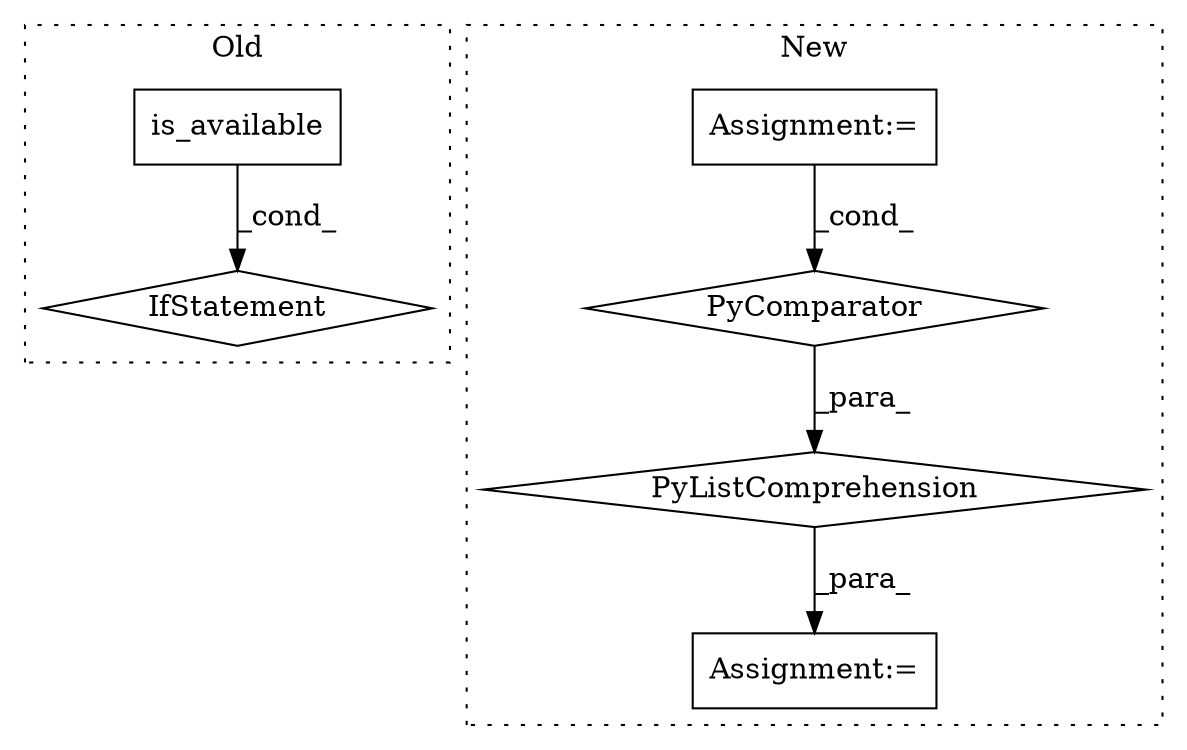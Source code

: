 digraph G {
subgraph cluster0 {
1 [label="is_available" a="32" s="1701" l="14" shape="box"];
3 [label="IfStatement" a="25" s="1715" l="3" shape="diamond"];
label = "Old";
style="dotted";
}
subgraph cluster1 {
2 [label="PyListComprehension" a="109" s="1206" l="126" shape="diamond"];
4 [label="PyComparator" a="113" s="1288" l="36" shape="diamond"];
5 [label="Assignment:=" a="7" s="1190" l="16" shape="box"];
6 [label="Assignment:=" a="7" s="1288" l="36" shape="box"];
label = "New";
style="dotted";
}
1 -> 3 [label="_cond_"];
2 -> 5 [label="_para_"];
4 -> 2 [label="_para_"];
6 -> 4 [label="_cond_"];
}